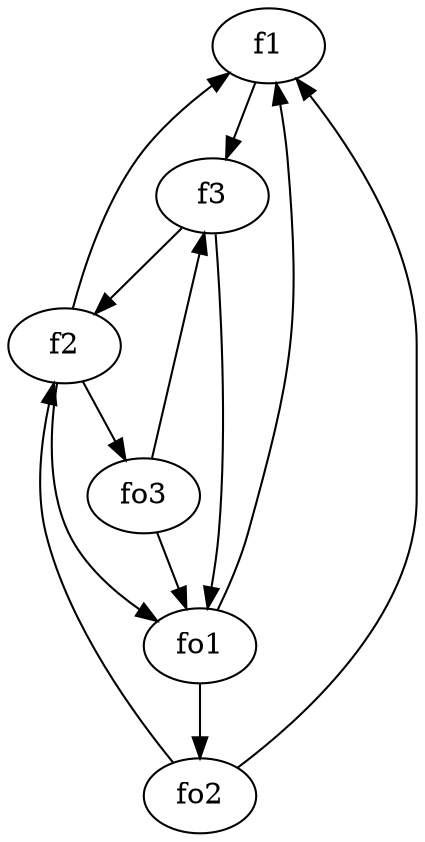 strict digraph  {
f1;
f2;
f3;
fo1;
fo2;
fo3;
f1 -> f3  [weight=2];
f2 -> fo3  [weight=2];
f2 -> fo1  [weight=2];
f2 -> f1  [weight=2];
f3 -> fo1  [weight=2];
f3 -> f2  [weight=2];
fo1 -> f1  [weight=2];
fo1 -> fo2  [weight=2];
fo2 -> f1  [weight=2];
fo2 -> f2  [weight=2];
fo3 -> fo1  [weight=2];
fo3 -> f3  [weight=2];
}
